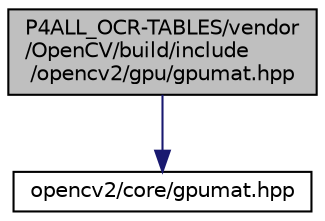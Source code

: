 digraph "P4ALL_OCR-TABLES/vendor/OpenCV/build/include/opencv2/gpu/gpumat.hpp"
{
 // LATEX_PDF_SIZE
  edge [fontname="Helvetica",fontsize="10",labelfontname="Helvetica",labelfontsize="10"];
  node [fontname="Helvetica",fontsize="10",shape=record];
  Node1 [label="P4ALL_OCR-TABLES/vendor\l/OpenCV/build/include\l/opencv2/gpu/gpumat.hpp",height=0.2,width=0.4,color="black", fillcolor="grey75", style="filled", fontcolor="black",tooltip=" "];
  Node1 -> Node2 [color="midnightblue",fontsize="10",style="solid",fontname="Helvetica"];
  Node2 [label="opencv2/core/gpumat.hpp",height=0.2,width=0.4,color="black", fillcolor="white", style="filled",URL="$core_2gpumat_8hpp.html",tooltip=" "];
}
